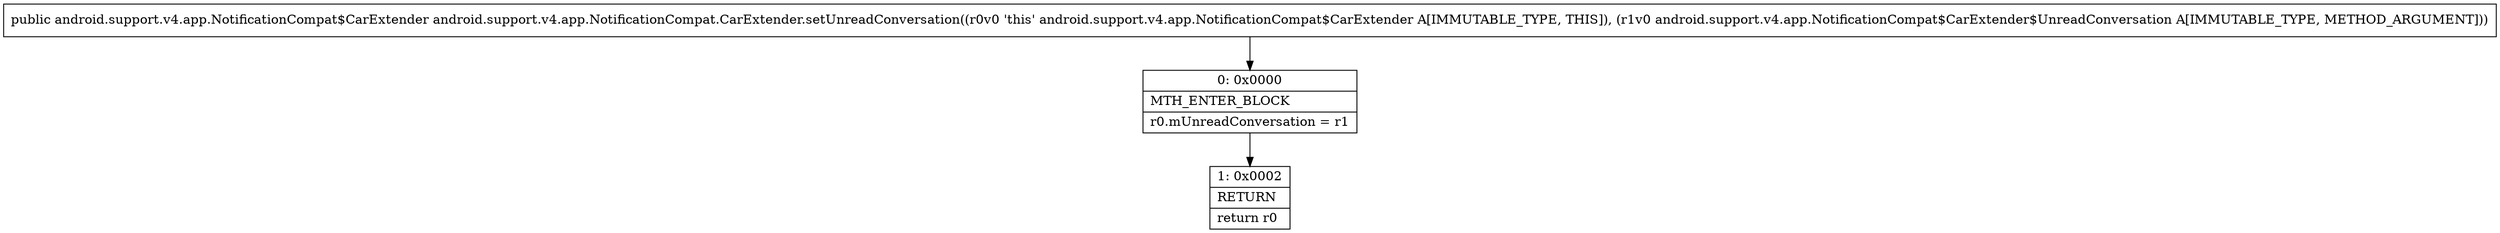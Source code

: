 digraph "CFG forandroid.support.v4.app.NotificationCompat.CarExtender.setUnreadConversation(Landroid\/support\/v4\/app\/NotificationCompat$CarExtender$UnreadConversation;)Landroid\/support\/v4\/app\/NotificationCompat$CarExtender;" {
Node_0 [shape=record,label="{0\:\ 0x0000|MTH_ENTER_BLOCK\l|r0.mUnreadConversation = r1\l}"];
Node_1 [shape=record,label="{1\:\ 0x0002|RETURN\l|return r0\l}"];
MethodNode[shape=record,label="{public android.support.v4.app.NotificationCompat$CarExtender android.support.v4.app.NotificationCompat.CarExtender.setUnreadConversation((r0v0 'this' android.support.v4.app.NotificationCompat$CarExtender A[IMMUTABLE_TYPE, THIS]), (r1v0 android.support.v4.app.NotificationCompat$CarExtender$UnreadConversation A[IMMUTABLE_TYPE, METHOD_ARGUMENT])) }"];
MethodNode -> Node_0;
Node_0 -> Node_1;
}

